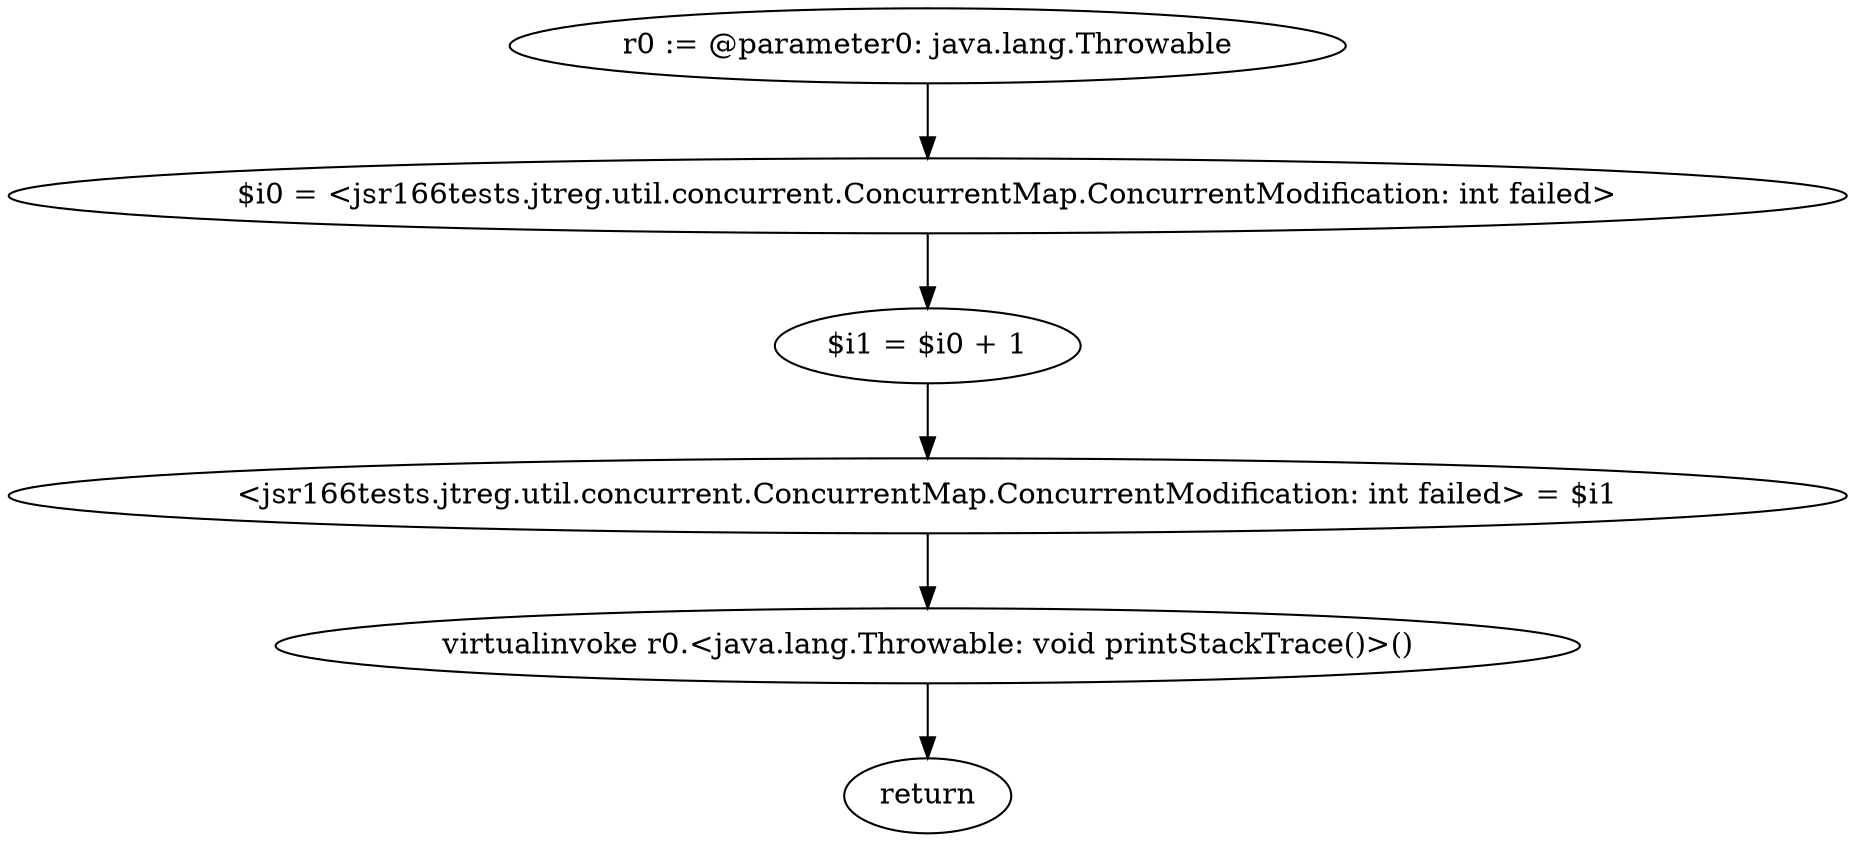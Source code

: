 digraph "unitGraph" {
    "r0 := @parameter0: java.lang.Throwable"
    "$i0 = <jsr166tests.jtreg.util.concurrent.ConcurrentMap.ConcurrentModification: int failed>"
    "$i1 = $i0 + 1"
    "<jsr166tests.jtreg.util.concurrent.ConcurrentMap.ConcurrentModification: int failed> = $i1"
    "virtualinvoke r0.<java.lang.Throwable: void printStackTrace()>()"
    "return"
    "r0 := @parameter0: java.lang.Throwable"->"$i0 = <jsr166tests.jtreg.util.concurrent.ConcurrentMap.ConcurrentModification: int failed>";
    "$i0 = <jsr166tests.jtreg.util.concurrent.ConcurrentMap.ConcurrentModification: int failed>"->"$i1 = $i0 + 1";
    "$i1 = $i0 + 1"->"<jsr166tests.jtreg.util.concurrent.ConcurrentMap.ConcurrentModification: int failed> = $i1";
    "<jsr166tests.jtreg.util.concurrent.ConcurrentMap.ConcurrentModification: int failed> = $i1"->"virtualinvoke r0.<java.lang.Throwable: void printStackTrace()>()";
    "virtualinvoke r0.<java.lang.Throwable: void printStackTrace()>()"->"return";
}
